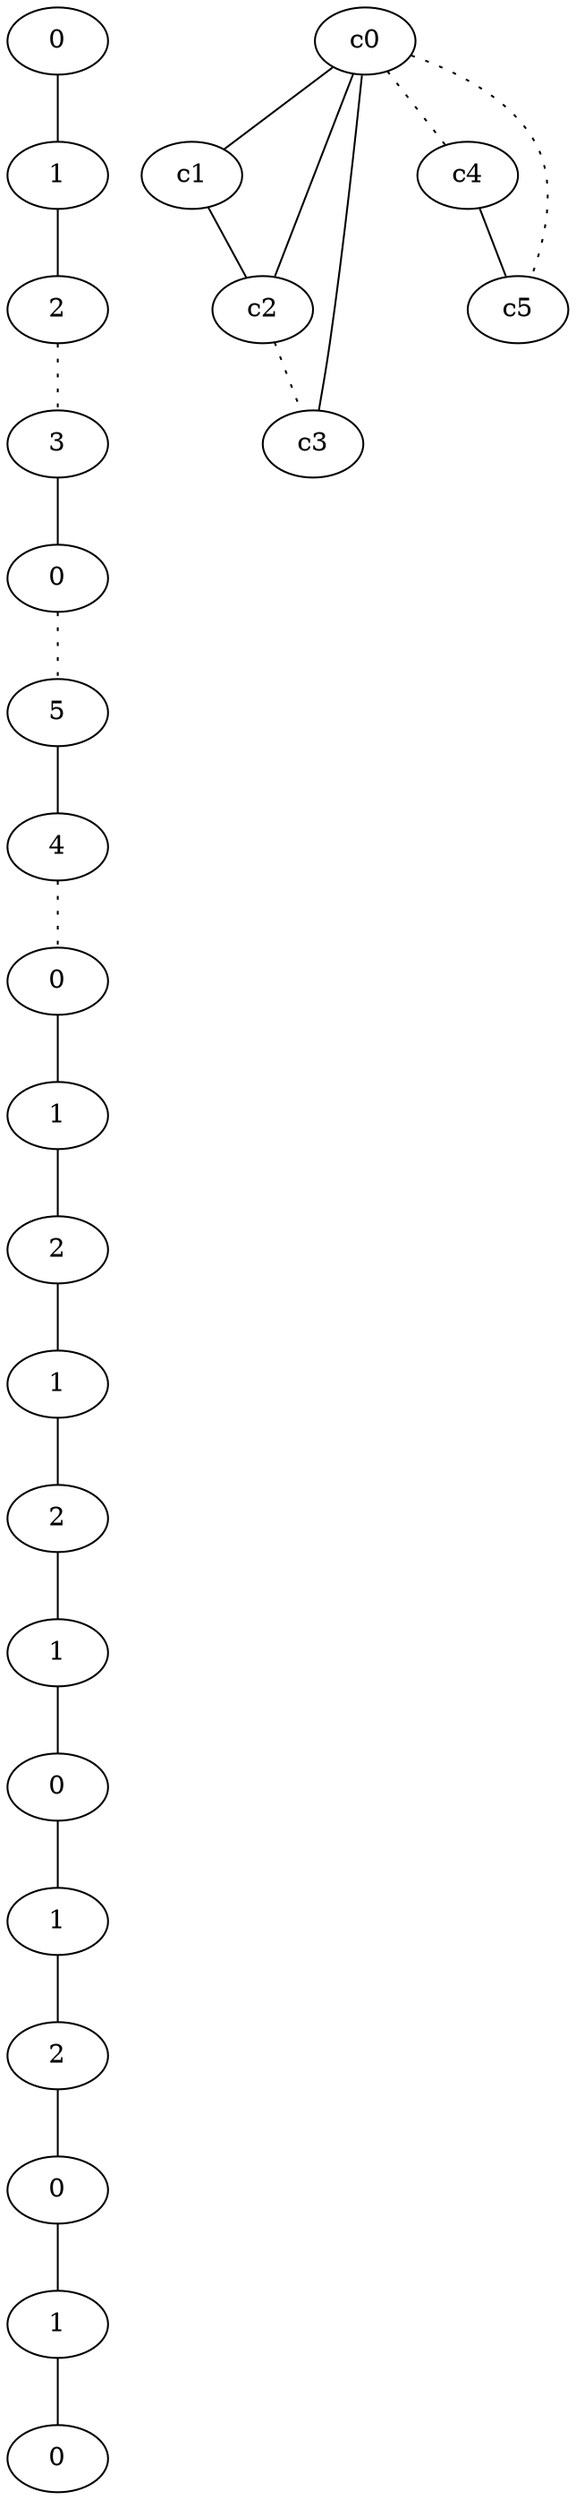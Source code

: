 graph {
a0[label=0];
a1[label=1];
a2[label=2];
a3[label=3];
a4[label=0];
a5[label=5];
a6[label=4];
a7[label=0];
a8[label=1];
a9[label=2];
a10[label=1];
a11[label=2];
a12[label=1];
a13[label=0];
a14[label=1];
a15[label=2];
a16[label=0];
a17[label=1];
a18[label=0];
a0 -- a1;
a1 -- a2;
a2 -- a3 [style=dotted];
a3 -- a4;
a4 -- a5 [style=dotted];
a5 -- a6;
a6 -- a7 [style=dotted];
a7 -- a8;
a8 -- a9;
a9 -- a10;
a10 -- a11;
a11 -- a12;
a12 -- a13;
a13 -- a14;
a14 -- a15;
a15 -- a16;
a16 -- a17;
a17 -- a18;
c0 -- c1;
c0 -- c2;
c0 -- c3;
c0 -- c4 [style=dotted];
c0 -- c5 [style=dotted];
c1 -- c2;
c2 -- c3 [style=dotted];
c4 -- c5;
}

